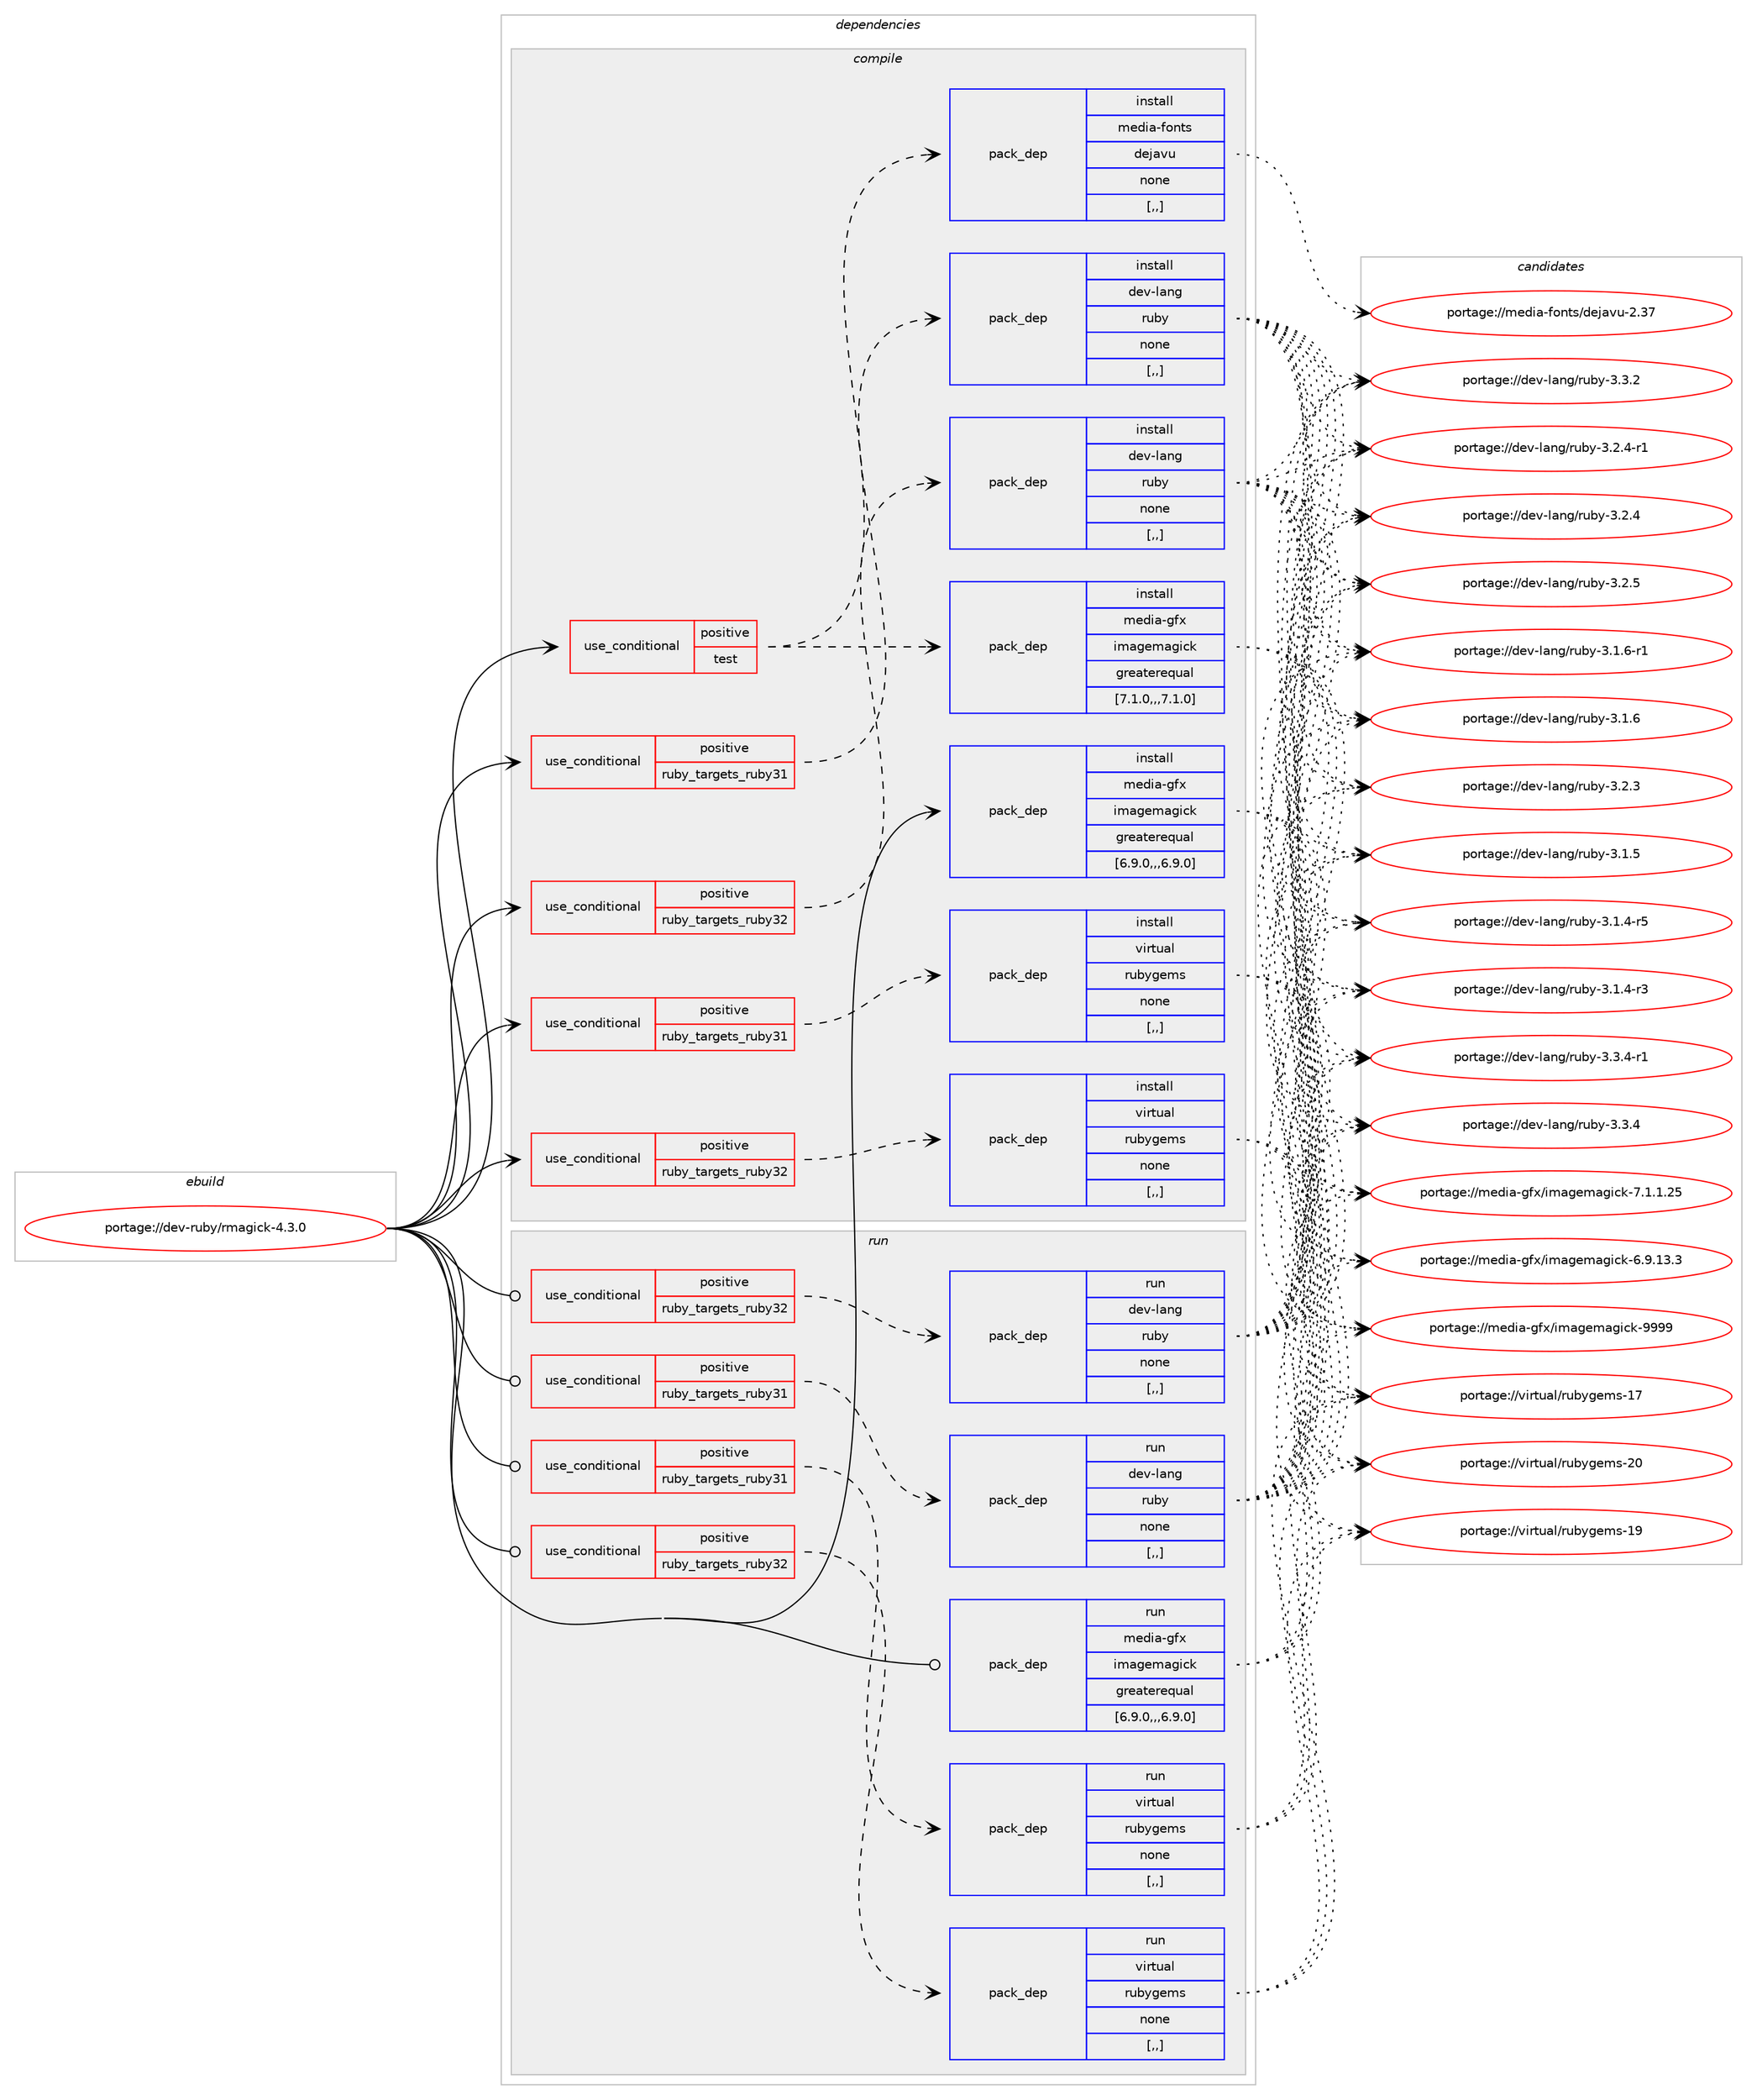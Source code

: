 digraph prolog {

# *************
# Graph options
# *************

newrank=true;
concentrate=true;
compound=true;
graph [rankdir=LR,fontname=Helvetica,fontsize=10,ranksep=1.5];#, ranksep=2.5, nodesep=0.2];
edge  [arrowhead=vee];
node  [fontname=Helvetica,fontsize=10];

# **********
# The ebuild
# **********

subgraph cluster_leftcol {
color=gray;
label=<<i>ebuild</i>>;
id [label="portage://dev-ruby/rmagick-4.3.0", color=red, width=4, href="../dev-ruby/rmagick-4.3.0.svg"];
}

# ****************
# The dependencies
# ****************

subgraph cluster_midcol {
color=gray;
label=<<i>dependencies</i>>;
subgraph cluster_compile {
fillcolor="#eeeeee";
style=filled;
label=<<i>compile</i>>;
subgraph cond54612 {
dependency198860 [label=<<TABLE BORDER="0" CELLBORDER="1" CELLSPACING="0" CELLPADDING="4"><TR><TD ROWSPAN="3" CELLPADDING="10">use_conditional</TD></TR><TR><TD>positive</TD></TR><TR><TD>ruby_targets_ruby31</TD></TR></TABLE>>, shape=none, color=red];
subgraph pack142889 {
dependency198861 [label=<<TABLE BORDER="0" CELLBORDER="1" CELLSPACING="0" CELLPADDING="4" WIDTH="220"><TR><TD ROWSPAN="6" CELLPADDING="30">pack_dep</TD></TR><TR><TD WIDTH="110">install</TD></TR><TR><TD>dev-lang</TD></TR><TR><TD>ruby</TD></TR><TR><TD>none</TD></TR><TR><TD>[,,]</TD></TR></TABLE>>, shape=none, color=blue];
}
dependency198860:e -> dependency198861:w [weight=20,style="dashed",arrowhead="vee"];
}
id:e -> dependency198860:w [weight=20,style="solid",arrowhead="vee"];
subgraph cond54613 {
dependency198862 [label=<<TABLE BORDER="0" CELLBORDER="1" CELLSPACING="0" CELLPADDING="4"><TR><TD ROWSPAN="3" CELLPADDING="10">use_conditional</TD></TR><TR><TD>positive</TD></TR><TR><TD>ruby_targets_ruby31</TD></TR></TABLE>>, shape=none, color=red];
subgraph pack142890 {
dependency198863 [label=<<TABLE BORDER="0" CELLBORDER="1" CELLSPACING="0" CELLPADDING="4" WIDTH="220"><TR><TD ROWSPAN="6" CELLPADDING="30">pack_dep</TD></TR><TR><TD WIDTH="110">install</TD></TR><TR><TD>virtual</TD></TR><TR><TD>rubygems</TD></TR><TR><TD>none</TD></TR><TR><TD>[,,]</TD></TR></TABLE>>, shape=none, color=blue];
}
dependency198862:e -> dependency198863:w [weight=20,style="dashed",arrowhead="vee"];
}
id:e -> dependency198862:w [weight=20,style="solid",arrowhead="vee"];
subgraph cond54614 {
dependency198864 [label=<<TABLE BORDER="0" CELLBORDER="1" CELLSPACING="0" CELLPADDING="4"><TR><TD ROWSPAN="3" CELLPADDING="10">use_conditional</TD></TR><TR><TD>positive</TD></TR><TR><TD>ruby_targets_ruby32</TD></TR></TABLE>>, shape=none, color=red];
subgraph pack142891 {
dependency198865 [label=<<TABLE BORDER="0" CELLBORDER="1" CELLSPACING="0" CELLPADDING="4" WIDTH="220"><TR><TD ROWSPAN="6" CELLPADDING="30">pack_dep</TD></TR><TR><TD WIDTH="110">install</TD></TR><TR><TD>dev-lang</TD></TR><TR><TD>ruby</TD></TR><TR><TD>none</TD></TR><TR><TD>[,,]</TD></TR></TABLE>>, shape=none, color=blue];
}
dependency198864:e -> dependency198865:w [weight=20,style="dashed",arrowhead="vee"];
}
id:e -> dependency198864:w [weight=20,style="solid",arrowhead="vee"];
subgraph cond54615 {
dependency198866 [label=<<TABLE BORDER="0" CELLBORDER="1" CELLSPACING="0" CELLPADDING="4"><TR><TD ROWSPAN="3" CELLPADDING="10">use_conditional</TD></TR><TR><TD>positive</TD></TR><TR><TD>ruby_targets_ruby32</TD></TR></TABLE>>, shape=none, color=red];
subgraph pack142892 {
dependency198867 [label=<<TABLE BORDER="0" CELLBORDER="1" CELLSPACING="0" CELLPADDING="4" WIDTH="220"><TR><TD ROWSPAN="6" CELLPADDING="30">pack_dep</TD></TR><TR><TD WIDTH="110">install</TD></TR><TR><TD>virtual</TD></TR><TR><TD>rubygems</TD></TR><TR><TD>none</TD></TR><TR><TD>[,,]</TD></TR></TABLE>>, shape=none, color=blue];
}
dependency198866:e -> dependency198867:w [weight=20,style="dashed",arrowhead="vee"];
}
id:e -> dependency198866:w [weight=20,style="solid",arrowhead="vee"];
subgraph cond54616 {
dependency198868 [label=<<TABLE BORDER="0" CELLBORDER="1" CELLSPACING="0" CELLPADDING="4"><TR><TD ROWSPAN="3" CELLPADDING="10">use_conditional</TD></TR><TR><TD>positive</TD></TR><TR><TD>test</TD></TR></TABLE>>, shape=none, color=red];
subgraph pack142893 {
dependency198869 [label=<<TABLE BORDER="0" CELLBORDER="1" CELLSPACING="0" CELLPADDING="4" WIDTH="220"><TR><TD ROWSPAN="6" CELLPADDING="30">pack_dep</TD></TR><TR><TD WIDTH="110">install</TD></TR><TR><TD>media-gfx</TD></TR><TR><TD>imagemagick</TD></TR><TR><TD>greaterequal</TD></TR><TR><TD>[7.1.0,,,7.1.0]</TD></TR></TABLE>>, shape=none, color=blue];
}
dependency198868:e -> dependency198869:w [weight=20,style="dashed",arrowhead="vee"];
subgraph pack142894 {
dependency198870 [label=<<TABLE BORDER="0" CELLBORDER="1" CELLSPACING="0" CELLPADDING="4" WIDTH="220"><TR><TD ROWSPAN="6" CELLPADDING="30">pack_dep</TD></TR><TR><TD WIDTH="110">install</TD></TR><TR><TD>media-fonts</TD></TR><TR><TD>dejavu</TD></TR><TR><TD>none</TD></TR><TR><TD>[,,]</TD></TR></TABLE>>, shape=none, color=blue];
}
dependency198868:e -> dependency198870:w [weight=20,style="dashed",arrowhead="vee"];
}
id:e -> dependency198868:w [weight=20,style="solid",arrowhead="vee"];
subgraph pack142895 {
dependency198871 [label=<<TABLE BORDER="0" CELLBORDER="1" CELLSPACING="0" CELLPADDING="4" WIDTH="220"><TR><TD ROWSPAN="6" CELLPADDING="30">pack_dep</TD></TR><TR><TD WIDTH="110">install</TD></TR><TR><TD>media-gfx</TD></TR><TR><TD>imagemagick</TD></TR><TR><TD>greaterequal</TD></TR><TR><TD>[6.9.0,,,6.9.0]</TD></TR></TABLE>>, shape=none, color=blue];
}
id:e -> dependency198871:w [weight=20,style="solid",arrowhead="vee"];
}
subgraph cluster_compileandrun {
fillcolor="#eeeeee";
style=filled;
label=<<i>compile and run</i>>;
}
subgraph cluster_run {
fillcolor="#eeeeee";
style=filled;
label=<<i>run</i>>;
subgraph cond54617 {
dependency198872 [label=<<TABLE BORDER="0" CELLBORDER="1" CELLSPACING="0" CELLPADDING="4"><TR><TD ROWSPAN="3" CELLPADDING="10">use_conditional</TD></TR><TR><TD>positive</TD></TR><TR><TD>ruby_targets_ruby31</TD></TR></TABLE>>, shape=none, color=red];
subgraph pack142896 {
dependency198873 [label=<<TABLE BORDER="0" CELLBORDER="1" CELLSPACING="0" CELLPADDING="4" WIDTH="220"><TR><TD ROWSPAN="6" CELLPADDING="30">pack_dep</TD></TR><TR><TD WIDTH="110">run</TD></TR><TR><TD>dev-lang</TD></TR><TR><TD>ruby</TD></TR><TR><TD>none</TD></TR><TR><TD>[,,]</TD></TR></TABLE>>, shape=none, color=blue];
}
dependency198872:e -> dependency198873:w [weight=20,style="dashed",arrowhead="vee"];
}
id:e -> dependency198872:w [weight=20,style="solid",arrowhead="odot"];
subgraph cond54618 {
dependency198874 [label=<<TABLE BORDER="0" CELLBORDER="1" CELLSPACING="0" CELLPADDING="4"><TR><TD ROWSPAN="3" CELLPADDING="10">use_conditional</TD></TR><TR><TD>positive</TD></TR><TR><TD>ruby_targets_ruby31</TD></TR></TABLE>>, shape=none, color=red];
subgraph pack142897 {
dependency198875 [label=<<TABLE BORDER="0" CELLBORDER="1" CELLSPACING="0" CELLPADDING="4" WIDTH="220"><TR><TD ROWSPAN="6" CELLPADDING="30">pack_dep</TD></TR><TR><TD WIDTH="110">run</TD></TR><TR><TD>virtual</TD></TR><TR><TD>rubygems</TD></TR><TR><TD>none</TD></TR><TR><TD>[,,]</TD></TR></TABLE>>, shape=none, color=blue];
}
dependency198874:e -> dependency198875:w [weight=20,style="dashed",arrowhead="vee"];
}
id:e -> dependency198874:w [weight=20,style="solid",arrowhead="odot"];
subgraph cond54619 {
dependency198876 [label=<<TABLE BORDER="0" CELLBORDER="1" CELLSPACING="0" CELLPADDING="4"><TR><TD ROWSPAN="3" CELLPADDING="10">use_conditional</TD></TR><TR><TD>positive</TD></TR><TR><TD>ruby_targets_ruby32</TD></TR></TABLE>>, shape=none, color=red];
subgraph pack142898 {
dependency198877 [label=<<TABLE BORDER="0" CELLBORDER="1" CELLSPACING="0" CELLPADDING="4" WIDTH="220"><TR><TD ROWSPAN="6" CELLPADDING="30">pack_dep</TD></TR><TR><TD WIDTH="110">run</TD></TR><TR><TD>dev-lang</TD></TR><TR><TD>ruby</TD></TR><TR><TD>none</TD></TR><TR><TD>[,,]</TD></TR></TABLE>>, shape=none, color=blue];
}
dependency198876:e -> dependency198877:w [weight=20,style="dashed",arrowhead="vee"];
}
id:e -> dependency198876:w [weight=20,style="solid",arrowhead="odot"];
subgraph cond54620 {
dependency198878 [label=<<TABLE BORDER="0" CELLBORDER="1" CELLSPACING="0" CELLPADDING="4"><TR><TD ROWSPAN="3" CELLPADDING="10">use_conditional</TD></TR><TR><TD>positive</TD></TR><TR><TD>ruby_targets_ruby32</TD></TR></TABLE>>, shape=none, color=red];
subgraph pack142899 {
dependency198879 [label=<<TABLE BORDER="0" CELLBORDER="1" CELLSPACING="0" CELLPADDING="4" WIDTH="220"><TR><TD ROWSPAN="6" CELLPADDING="30">pack_dep</TD></TR><TR><TD WIDTH="110">run</TD></TR><TR><TD>virtual</TD></TR><TR><TD>rubygems</TD></TR><TR><TD>none</TD></TR><TR><TD>[,,]</TD></TR></TABLE>>, shape=none, color=blue];
}
dependency198878:e -> dependency198879:w [weight=20,style="dashed",arrowhead="vee"];
}
id:e -> dependency198878:w [weight=20,style="solid",arrowhead="odot"];
subgraph pack142900 {
dependency198880 [label=<<TABLE BORDER="0" CELLBORDER="1" CELLSPACING="0" CELLPADDING="4" WIDTH="220"><TR><TD ROWSPAN="6" CELLPADDING="30">pack_dep</TD></TR><TR><TD WIDTH="110">run</TD></TR><TR><TD>media-gfx</TD></TR><TR><TD>imagemagick</TD></TR><TR><TD>greaterequal</TD></TR><TR><TD>[6.9.0,,,6.9.0]</TD></TR></TABLE>>, shape=none, color=blue];
}
id:e -> dependency198880:w [weight=20,style="solid",arrowhead="odot"];
}
}

# **************
# The candidates
# **************

subgraph cluster_choices {
rank=same;
color=gray;
label=<<i>candidates</i>>;

subgraph choice142889 {
color=black;
nodesep=1;
choice100101118451089711010347114117981214551465146524511449 [label="portage://dev-lang/ruby-3.3.4-r1", color=red, width=4,href="../dev-lang/ruby-3.3.4-r1.svg"];
choice10010111845108971101034711411798121455146514652 [label="portage://dev-lang/ruby-3.3.4", color=red, width=4,href="../dev-lang/ruby-3.3.4.svg"];
choice10010111845108971101034711411798121455146514650 [label="portage://dev-lang/ruby-3.3.2", color=red, width=4,href="../dev-lang/ruby-3.3.2.svg"];
choice10010111845108971101034711411798121455146504653 [label="portage://dev-lang/ruby-3.2.5", color=red, width=4,href="../dev-lang/ruby-3.2.5.svg"];
choice100101118451089711010347114117981214551465046524511449 [label="portage://dev-lang/ruby-3.2.4-r1", color=red, width=4,href="../dev-lang/ruby-3.2.4-r1.svg"];
choice10010111845108971101034711411798121455146504652 [label="portage://dev-lang/ruby-3.2.4", color=red, width=4,href="../dev-lang/ruby-3.2.4.svg"];
choice10010111845108971101034711411798121455146504651 [label="portage://dev-lang/ruby-3.2.3", color=red, width=4,href="../dev-lang/ruby-3.2.3.svg"];
choice100101118451089711010347114117981214551464946544511449 [label="portage://dev-lang/ruby-3.1.6-r1", color=red, width=4,href="../dev-lang/ruby-3.1.6-r1.svg"];
choice10010111845108971101034711411798121455146494654 [label="portage://dev-lang/ruby-3.1.6", color=red, width=4,href="../dev-lang/ruby-3.1.6.svg"];
choice10010111845108971101034711411798121455146494653 [label="portage://dev-lang/ruby-3.1.5", color=red, width=4,href="../dev-lang/ruby-3.1.5.svg"];
choice100101118451089711010347114117981214551464946524511453 [label="portage://dev-lang/ruby-3.1.4-r5", color=red, width=4,href="../dev-lang/ruby-3.1.4-r5.svg"];
choice100101118451089711010347114117981214551464946524511451 [label="portage://dev-lang/ruby-3.1.4-r3", color=red, width=4,href="../dev-lang/ruby-3.1.4-r3.svg"];
dependency198861:e -> choice100101118451089711010347114117981214551465146524511449:w [style=dotted,weight="100"];
dependency198861:e -> choice10010111845108971101034711411798121455146514652:w [style=dotted,weight="100"];
dependency198861:e -> choice10010111845108971101034711411798121455146514650:w [style=dotted,weight="100"];
dependency198861:e -> choice10010111845108971101034711411798121455146504653:w [style=dotted,weight="100"];
dependency198861:e -> choice100101118451089711010347114117981214551465046524511449:w [style=dotted,weight="100"];
dependency198861:e -> choice10010111845108971101034711411798121455146504652:w [style=dotted,weight="100"];
dependency198861:e -> choice10010111845108971101034711411798121455146504651:w [style=dotted,weight="100"];
dependency198861:e -> choice100101118451089711010347114117981214551464946544511449:w [style=dotted,weight="100"];
dependency198861:e -> choice10010111845108971101034711411798121455146494654:w [style=dotted,weight="100"];
dependency198861:e -> choice10010111845108971101034711411798121455146494653:w [style=dotted,weight="100"];
dependency198861:e -> choice100101118451089711010347114117981214551464946524511453:w [style=dotted,weight="100"];
dependency198861:e -> choice100101118451089711010347114117981214551464946524511451:w [style=dotted,weight="100"];
}
subgraph choice142890 {
color=black;
nodesep=1;
choice118105114116117971084711411798121103101109115455048 [label="portage://virtual/rubygems-20", color=red, width=4,href="../virtual/rubygems-20.svg"];
choice118105114116117971084711411798121103101109115454957 [label="portage://virtual/rubygems-19", color=red, width=4,href="../virtual/rubygems-19.svg"];
choice118105114116117971084711411798121103101109115454955 [label="portage://virtual/rubygems-17", color=red, width=4,href="../virtual/rubygems-17.svg"];
dependency198863:e -> choice118105114116117971084711411798121103101109115455048:w [style=dotted,weight="100"];
dependency198863:e -> choice118105114116117971084711411798121103101109115454957:w [style=dotted,weight="100"];
dependency198863:e -> choice118105114116117971084711411798121103101109115454955:w [style=dotted,weight="100"];
}
subgraph choice142891 {
color=black;
nodesep=1;
choice100101118451089711010347114117981214551465146524511449 [label="portage://dev-lang/ruby-3.3.4-r1", color=red, width=4,href="../dev-lang/ruby-3.3.4-r1.svg"];
choice10010111845108971101034711411798121455146514652 [label="portage://dev-lang/ruby-3.3.4", color=red, width=4,href="../dev-lang/ruby-3.3.4.svg"];
choice10010111845108971101034711411798121455146514650 [label="portage://dev-lang/ruby-3.3.2", color=red, width=4,href="../dev-lang/ruby-3.3.2.svg"];
choice10010111845108971101034711411798121455146504653 [label="portage://dev-lang/ruby-3.2.5", color=red, width=4,href="../dev-lang/ruby-3.2.5.svg"];
choice100101118451089711010347114117981214551465046524511449 [label="portage://dev-lang/ruby-3.2.4-r1", color=red, width=4,href="../dev-lang/ruby-3.2.4-r1.svg"];
choice10010111845108971101034711411798121455146504652 [label="portage://dev-lang/ruby-3.2.4", color=red, width=4,href="../dev-lang/ruby-3.2.4.svg"];
choice10010111845108971101034711411798121455146504651 [label="portage://dev-lang/ruby-3.2.3", color=red, width=4,href="../dev-lang/ruby-3.2.3.svg"];
choice100101118451089711010347114117981214551464946544511449 [label="portage://dev-lang/ruby-3.1.6-r1", color=red, width=4,href="../dev-lang/ruby-3.1.6-r1.svg"];
choice10010111845108971101034711411798121455146494654 [label="portage://dev-lang/ruby-3.1.6", color=red, width=4,href="../dev-lang/ruby-3.1.6.svg"];
choice10010111845108971101034711411798121455146494653 [label="portage://dev-lang/ruby-3.1.5", color=red, width=4,href="../dev-lang/ruby-3.1.5.svg"];
choice100101118451089711010347114117981214551464946524511453 [label="portage://dev-lang/ruby-3.1.4-r5", color=red, width=4,href="../dev-lang/ruby-3.1.4-r5.svg"];
choice100101118451089711010347114117981214551464946524511451 [label="portage://dev-lang/ruby-3.1.4-r3", color=red, width=4,href="../dev-lang/ruby-3.1.4-r3.svg"];
dependency198865:e -> choice100101118451089711010347114117981214551465146524511449:w [style=dotted,weight="100"];
dependency198865:e -> choice10010111845108971101034711411798121455146514652:w [style=dotted,weight="100"];
dependency198865:e -> choice10010111845108971101034711411798121455146514650:w [style=dotted,weight="100"];
dependency198865:e -> choice10010111845108971101034711411798121455146504653:w [style=dotted,weight="100"];
dependency198865:e -> choice100101118451089711010347114117981214551465046524511449:w [style=dotted,weight="100"];
dependency198865:e -> choice10010111845108971101034711411798121455146504652:w [style=dotted,weight="100"];
dependency198865:e -> choice10010111845108971101034711411798121455146504651:w [style=dotted,weight="100"];
dependency198865:e -> choice100101118451089711010347114117981214551464946544511449:w [style=dotted,weight="100"];
dependency198865:e -> choice10010111845108971101034711411798121455146494654:w [style=dotted,weight="100"];
dependency198865:e -> choice10010111845108971101034711411798121455146494653:w [style=dotted,weight="100"];
dependency198865:e -> choice100101118451089711010347114117981214551464946524511453:w [style=dotted,weight="100"];
dependency198865:e -> choice100101118451089711010347114117981214551464946524511451:w [style=dotted,weight="100"];
}
subgraph choice142892 {
color=black;
nodesep=1;
choice118105114116117971084711411798121103101109115455048 [label="portage://virtual/rubygems-20", color=red, width=4,href="../virtual/rubygems-20.svg"];
choice118105114116117971084711411798121103101109115454957 [label="portage://virtual/rubygems-19", color=red, width=4,href="../virtual/rubygems-19.svg"];
choice118105114116117971084711411798121103101109115454955 [label="portage://virtual/rubygems-17", color=red, width=4,href="../virtual/rubygems-17.svg"];
dependency198867:e -> choice118105114116117971084711411798121103101109115455048:w [style=dotted,weight="100"];
dependency198867:e -> choice118105114116117971084711411798121103101109115454957:w [style=dotted,weight="100"];
dependency198867:e -> choice118105114116117971084711411798121103101109115454955:w [style=dotted,weight="100"];
}
subgraph choice142893 {
color=black;
nodesep=1;
choice1091011001059745103102120471051099710310110997103105991074557575757 [label="portage://media-gfx/imagemagick-9999", color=red, width=4,href="../media-gfx/imagemagick-9999.svg"];
choice109101100105974510310212047105109971031011099710310599107455546494649465053 [label="portage://media-gfx/imagemagick-7.1.1.25", color=red, width=4,href="../media-gfx/imagemagick-7.1.1.25.svg"];
choice109101100105974510310212047105109971031011099710310599107455446574649514651 [label="portage://media-gfx/imagemagick-6.9.13.3", color=red, width=4,href="../media-gfx/imagemagick-6.9.13.3.svg"];
dependency198869:e -> choice1091011001059745103102120471051099710310110997103105991074557575757:w [style=dotted,weight="100"];
dependency198869:e -> choice109101100105974510310212047105109971031011099710310599107455546494649465053:w [style=dotted,weight="100"];
dependency198869:e -> choice109101100105974510310212047105109971031011099710310599107455446574649514651:w [style=dotted,weight="100"];
}
subgraph choice142894 {
color=black;
nodesep=1;
choice109101100105974510211111011611547100101106971181174550465155 [label="portage://media-fonts/dejavu-2.37", color=red, width=4,href="../media-fonts/dejavu-2.37.svg"];
dependency198870:e -> choice109101100105974510211111011611547100101106971181174550465155:w [style=dotted,weight="100"];
}
subgraph choice142895 {
color=black;
nodesep=1;
choice1091011001059745103102120471051099710310110997103105991074557575757 [label="portage://media-gfx/imagemagick-9999", color=red, width=4,href="../media-gfx/imagemagick-9999.svg"];
choice109101100105974510310212047105109971031011099710310599107455546494649465053 [label="portage://media-gfx/imagemagick-7.1.1.25", color=red, width=4,href="../media-gfx/imagemagick-7.1.1.25.svg"];
choice109101100105974510310212047105109971031011099710310599107455446574649514651 [label="portage://media-gfx/imagemagick-6.9.13.3", color=red, width=4,href="../media-gfx/imagemagick-6.9.13.3.svg"];
dependency198871:e -> choice1091011001059745103102120471051099710310110997103105991074557575757:w [style=dotted,weight="100"];
dependency198871:e -> choice109101100105974510310212047105109971031011099710310599107455546494649465053:w [style=dotted,weight="100"];
dependency198871:e -> choice109101100105974510310212047105109971031011099710310599107455446574649514651:w [style=dotted,weight="100"];
}
subgraph choice142896 {
color=black;
nodesep=1;
choice100101118451089711010347114117981214551465146524511449 [label="portage://dev-lang/ruby-3.3.4-r1", color=red, width=4,href="../dev-lang/ruby-3.3.4-r1.svg"];
choice10010111845108971101034711411798121455146514652 [label="portage://dev-lang/ruby-3.3.4", color=red, width=4,href="../dev-lang/ruby-3.3.4.svg"];
choice10010111845108971101034711411798121455146514650 [label="portage://dev-lang/ruby-3.3.2", color=red, width=4,href="../dev-lang/ruby-3.3.2.svg"];
choice10010111845108971101034711411798121455146504653 [label="portage://dev-lang/ruby-3.2.5", color=red, width=4,href="../dev-lang/ruby-3.2.5.svg"];
choice100101118451089711010347114117981214551465046524511449 [label="portage://dev-lang/ruby-3.2.4-r1", color=red, width=4,href="../dev-lang/ruby-3.2.4-r1.svg"];
choice10010111845108971101034711411798121455146504652 [label="portage://dev-lang/ruby-3.2.4", color=red, width=4,href="../dev-lang/ruby-3.2.4.svg"];
choice10010111845108971101034711411798121455146504651 [label="portage://dev-lang/ruby-3.2.3", color=red, width=4,href="../dev-lang/ruby-3.2.3.svg"];
choice100101118451089711010347114117981214551464946544511449 [label="portage://dev-lang/ruby-3.1.6-r1", color=red, width=4,href="../dev-lang/ruby-3.1.6-r1.svg"];
choice10010111845108971101034711411798121455146494654 [label="portage://dev-lang/ruby-3.1.6", color=red, width=4,href="../dev-lang/ruby-3.1.6.svg"];
choice10010111845108971101034711411798121455146494653 [label="portage://dev-lang/ruby-3.1.5", color=red, width=4,href="../dev-lang/ruby-3.1.5.svg"];
choice100101118451089711010347114117981214551464946524511453 [label="portage://dev-lang/ruby-3.1.4-r5", color=red, width=4,href="../dev-lang/ruby-3.1.4-r5.svg"];
choice100101118451089711010347114117981214551464946524511451 [label="portage://dev-lang/ruby-3.1.4-r3", color=red, width=4,href="../dev-lang/ruby-3.1.4-r3.svg"];
dependency198873:e -> choice100101118451089711010347114117981214551465146524511449:w [style=dotted,weight="100"];
dependency198873:e -> choice10010111845108971101034711411798121455146514652:w [style=dotted,weight="100"];
dependency198873:e -> choice10010111845108971101034711411798121455146514650:w [style=dotted,weight="100"];
dependency198873:e -> choice10010111845108971101034711411798121455146504653:w [style=dotted,weight="100"];
dependency198873:e -> choice100101118451089711010347114117981214551465046524511449:w [style=dotted,weight="100"];
dependency198873:e -> choice10010111845108971101034711411798121455146504652:w [style=dotted,weight="100"];
dependency198873:e -> choice10010111845108971101034711411798121455146504651:w [style=dotted,weight="100"];
dependency198873:e -> choice100101118451089711010347114117981214551464946544511449:w [style=dotted,weight="100"];
dependency198873:e -> choice10010111845108971101034711411798121455146494654:w [style=dotted,weight="100"];
dependency198873:e -> choice10010111845108971101034711411798121455146494653:w [style=dotted,weight="100"];
dependency198873:e -> choice100101118451089711010347114117981214551464946524511453:w [style=dotted,weight="100"];
dependency198873:e -> choice100101118451089711010347114117981214551464946524511451:w [style=dotted,weight="100"];
}
subgraph choice142897 {
color=black;
nodesep=1;
choice118105114116117971084711411798121103101109115455048 [label="portage://virtual/rubygems-20", color=red, width=4,href="../virtual/rubygems-20.svg"];
choice118105114116117971084711411798121103101109115454957 [label="portage://virtual/rubygems-19", color=red, width=4,href="../virtual/rubygems-19.svg"];
choice118105114116117971084711411798121103101109115454955 [label="portage://virtual/rubygems-17", color=red, width=4,href="../virtual/rubygems-17.svg"];
dependency198875:e -> choice118105114116117971084711411798121103101109115455048:w [style=dotted,weight="100"];
dependency198875:e -> choice118105114116117971084711411798121103101109115454957:w [style=dotted,weight="100"];
dependency198875:e -> choice118105114116117971084711411798121103101109115454955:w [style=dotted,weight="100"];
}
subgraph choice142898 {
color=black;
nodesep=1;
choice100101118451089711010347114117981214551465146524511449 [label="portage://dev-lang/ruby-3.3.4-r1", color=red, width=4,href="../dev-lang/ruby-3.3.4-r1.svg"];
choice10010111845108971101034711411798121455146514652 [label="portage://dev-lang/ruby-3.3.4", color=red, width=4,href="../dev-lang/ruby-3.3.4.svg"];
choice10010111845108971101034711411798121455146514650 [label="portage://dev-lang/ruby-3.3.2", color=red, width=4,href="../dev-lang/ruby-3.3.2.svg"];
choice10010111845108971101034711411798121455146504653 [label="portage://dev-lang/ruby-3.2.5", color=red, width=4,href="../dev-lang/ruby-3.2.5.svg"];
choice100101118451089711010347114117981214551465046524511449 [label="portage://dev-lang/ruby-3.2.4-r1", color=red, width=4,href="../dev-lang/ruby-3.2.4-r1.svg"];
choice10010111845108971101034711411798121455146504652 [label="portage://dev-lang/ruby-3.2.4", color=red, width=4,href="../dev-lang/ruby-3.2.4.svg"];
choice10010111845108971101034711411798121455146504651 [label="portage://dev-lang/ruby-3.2.3", color=red, width=4,href="../dev-lang/ruby-3.2.3.svg"];
choice100101118451089711010347114117981214551464946544511449 [label="portage://dev-lang/ruby-3.1.6-r1", color=red, width=4,href="../dev-lang/ruby-3.1.6-r1.svg"];
choice10010111845108971101034711411798121455146494654 [label="portage://dev-lang/ruby-3.1.6", color=red, width=4,href="../dev-lang/ruby-3.1.6.svg"];
choice10010111845108971101034711411798121455146494653 [label="portage://dev-lang/ruby-3.1.5", color=red, width=4,href="../dev-lang/ruby-3.1.5.svg"];
choice100101118451089711010347114117981214551464946524511453 [label="portage://dev-lang/ruby-3.1.4-r5", color=red, width=4,href="../dev-lang/ruby-3.1.4-r5.svg"];
choice100101118451089711010347114117981214551464946524511451 [label="portage://dev-lang/ruby-3.1.4-r3", color=red, width=4,href="../dev-lang/ruby-3.1.4-r3.svg"];
dependency198877:e -> choice100101118451089711010347114117981214551465146524511449:w [style=dotted,weight="100"];
dependency198877:e -> choice10010111845108971101034711411798121455146514652:w [style=dotted,weight="100"];
dependency198877:e -> choice10010111845108971101034711411798121455146514650:w [style=dotted,weight="100"];
dependency198877:e -> choice10010111845108971101034711411798121455146504653:w [style=dotted,weight="100"];
dependency198877:e -> choice100101118451089711010347114117981214551465046524511449:w [style=dotted,weight="100"];
dependency198877:e -> choice10010111845108971101034711411798121455146504652:w [style=dotted,weight="100"];
dependency198877:e -> choice10010111845108971101034711411798121455146504651:w [style=dotted,weight="100"];
dependency198877:e -> choice100101118451089711010347114117981214551464946544511449:w [style=dotted,weight="100"];
dependency198877:e -> choice10010111845108971101034711411798121455146494654:w [style=dotted,weight="100"];
dependency198877:e -> choice10010111845108971101034711411798121455146494653:w [style=dotted,weight="100"];
dependency198877:e -> choice100101118451089711010347114117981214551464946524511453:w [style=dotted,weight="100"];
dependency198877:e -> choice100101118451089711010347114117981214551464946524511451:w [style=dotted,weight="100"];
}
subgraph choice142899 {
color=black;
nodesep=1;
choice118105114116117971084711411798121103101109115455048 [label="portage://virtual/rubygems-20", color=red, width=4,href="../virtual/rubygems-20.svg"];
choice118105114116117971084711411798121103101109115454957 [label="portage://virtual/rubygems-19", color=red, width=4,href="../virtual/rubygems-19.svg"];
choice118105114116117971084711411798121103101109115454955 [label="portage://virtual/rubygems-17", color=red, width=4,href="../virtual/rubygems-17.svg"];
dependency198879:e -> choice118105114116117971084711411798121103101109115455048:w [style=dotted,weight="100"];
dependency198879:e -> choice118105114116117971084711411798121103101109115454957:w [style=dotted,weight="100"];
dependency198879:e -> choice118105114116117971084711411798121103101109115454955:w [style=dotted,weight="100"];
}
subgraph choice142900 {
color=black;
nodesep=1;
choice1091011001059745103102120471051099710310110997103105991074557575757 [label="portage://media-gfx/imagemagick-9999", color=red, width=4,href="../media-gfx/imagemagick-9999.svg"];
choice109101100105974510310212047105109971031011099710310599107455546494649465053 [label="portage://media-gfx/imagemagick-7.1.1.25", color=red, width=4,href="../media-gfx/imagemagick-7.1.1.25.svg"];
choice109101100105974510310212047105109971031011099710310599107455446574649514651 [label="portage://media-gfx/imagemagick-6.9.13.3", color=red, width=4,href="../media-gfx/imagemagick-6.9.13.3.svg"];
dependency198880:e -> choice1091011001059745103102120471051099710310110997103105991074557575757:w [style=dotted,weight="100"];
dependency198880:e -> choice109101100105974510310212047105109971031011099710310599107455546494649465053:w [style=dotted,weight="100"];
dependency198880:e -> choice109101100105974510310212047105109971031011099710310599107455446574649514651:w [style=dotted,weight="100"];
}
}

}
